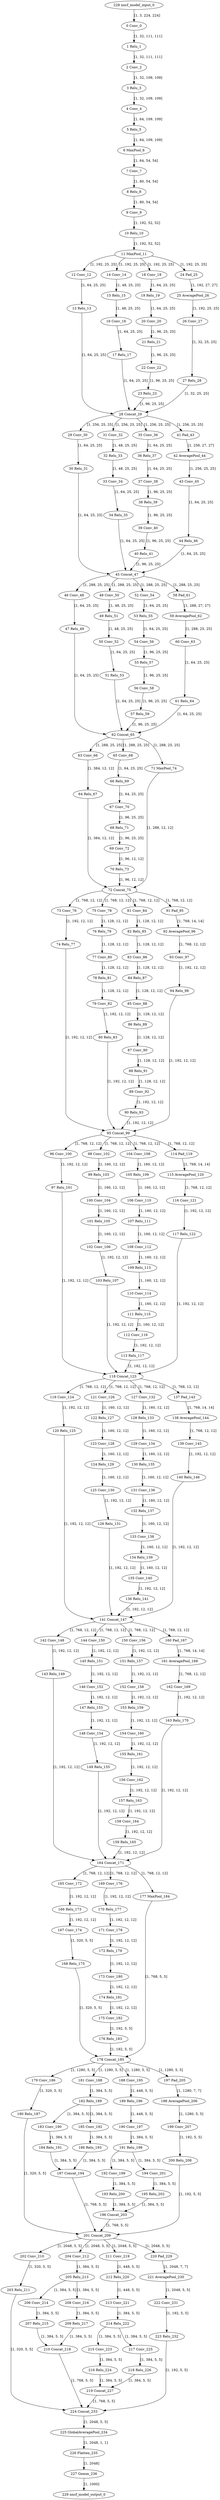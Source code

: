 strict digraph  {
"0 Conv_0" [id=0, type=Conv];
"1 Relu_1" [id=1, type=Relu];
"2 Conv_2" [id=2, type=Conv];
"3 Relu_3" [id=3, type=Relu];
"4 Conv_4" [id=4, type=Conv];
"5 Relu_5" [id=5, type=Relu];
"6 MaxPool_6" [id=6, type=MaxPool];
"7 Conv_7" [id=7, type=Conv];
"8 Relu_8" [id=8, type=Relu];
"9 Conv_9" [id=9, type=Conv];
"10 Relu_10" [id=10, type=Relu];
"11 MaxPool_11" [id=11, type=MaxPool];
"12 Conv_12" [id=12, type=Conv];
"13 Relu_13" [id=13, type=Relu];
"14 Conv_14" [id=14, type=Conv];
"15 Relu_15" [id=15, type=Relu];
"16 Conv_16" [id=16, type=Conv];
"17 Relu_17" [id=17, type=Relu];
"18 Conv_18" [id=18, type=Conv];
"19 Relu_19" [id=19, type=Relu];
"20 Conv_20" [id=20, type=Conv];
"21 Relu_21" [id=21, type=Relu];
"22 Conv_22" [id=22, type=Conv];
"23 Relu_23" [id=23, type=Relu];
"24 Pad_25" [id=24, type=Pad];
"25 AveragePool_26" [id=25, type=AveragePool];
"26 Conv_27" [id=26, type=Conv];
"27 Relu_28" [id=27, type=Relu];
"28 Concat_29" [id=28, type=Concat];
"29 Conv_30" [id=29, type=Conv];
"30 Relu_31" [id=30, type=Relu];
"31 Conv_32" [id=31, type=Conv];
"32 Relu_33" [id=32, type=Relu];
"33 Conv_34" [id=33, type=Conv];
"34 Relu_35" [id=34, type=Relu];
"35 Conv_36" [id=35, type=Conv];
"36 Relu_37" [id=36, type=Relu];
"37 Conv_38" [id=37, type=Conv];
"38 Relu_39" [id=38, type=Relu];
"39 Conv_40" [id=39, type=Conv];
"40 Relu_41" [id=40, type=Relu];
"41 Pad_43" [id=41, type=Pad];
"42 AveragePool_44" [id=42, type=AveragePool];
"43 Conv_45" [id=43, type=Conv];
"44 Relu_46" [id=44, type=Relu];
"45 Concat_47" [id=45, type=Concat];
"46 Conv_48" [id=46, type=Conv];
"47 Relu_49" [id=47, type=Relu];
"48 Conv_50" [id=48, type=Conv];
"49 Relu_51" [id=49, type=Relu];
"50 Conv_52" [id=50, type=Conv];
"51 Relu_53" [id=51, type=Relu];
"52 Conv_54" [id=52, type=Conv];
"53 Relu_55" [id=53, type=Relu];
"54 Conv_56" [id=54, type=Conv];
"55 Relu_57" [id=55, type=Relu];
"56 Conv_58" [id=56, type=Conv];
"57 Relu_59" [id=57, type=Relu];
"58 Pad_61" [id=58, type=Pad];
"59 AveragePool_62" [id=59, type=AveragePool];
"60 Conv_63" [id=60, type=Conv];
"61 Relu_64" [id=61, type=Relu];
"62 Concat_65" [id=62, type=Concat];
"63 Conv_66" [id=63, type=Conv];
"64 Relu_67" [id=64, type=Relu];
"65 Conv_68" [id=65, type=Conv];
"66 Relu_69" [id=66, type=Relu];
"67 Conv_70" [id=67, type=Conv];
"68 Relu_71" [id=68, type=Relu];
"69 Conv_72" [id=69, type=Conv];
"70 Relu_73" [id=70, type=Relu];
"71 MaxPool_74" [id=71, type=MaxPool];
"72 Concat_75" [id=72, type=Concat];
"73 Conv_76" [id=73, type=Conv];
"74 Relu_77" [id=74, type=Relu];
"75 Conv_78" [id=75, type=Conv];
"76 Relu_79" [id=76, type=Relu];
"77 Conv_80" [id=77, type=Conv];
"78 Relu_81" [id=78, type=Relu];
"79 Conv_82" [id=79, type=Conv];
"80 Relu_83" [id=80, type=Relu];
"81 Conv_84" [id=81, type=Conv];
"82 Relu_85" [id=82, type=Relu];
"83 Conv_86" [id=83, type=Conv];
"84 Relu_87" [id=84, type=Relu];
"85 Conv_88" [id=85, type=Conv];
"86 Relu_89" [id=86, type=Relu];
"87 Conv_90" [id=87, type=Conv];
"88 Relu_91" [id=88, type=Relu];
"89 Conv_92" [id=89, type=Conv];
"90 Relu_93" [id=90, type=Relu];
"91 Pad_95" [id=91, type=Pad];
"92 AveragePool_96" [id=92, type=AveragePool];
"93 Conv_97" [id=93, type=Conv];
"94 Relu_98" [id=94, type=Relu];
"95 Concat_99" [id=95, type=Concat];
"96 Conv_100" [id=96, type=Conv];
"97 Relu_101" [id=97, type=Relu];
"98 Conv_102" [id=98, type=Conv];
"99 Relu_103" [id=99, type=Relu];
"100 Conv_104" [id=100, type=Conv];
"101 Relu_105" [id=101, type=Relu];
"102 Conv_106" [id=102, type=Conv];
"103 Relu_107" [id=103, type=Relu];
"104 Conv_108" [id=104, type=Conv];
"105 Relu_109" [id=105, type=Relu];
"106 Conv_110" [id=106, type=Conv];
"107 Relu_111" [id=107, type=Relu];
"108 Conv_112" [id=108, type=Conv];
"109 Relu_113" [id=109, type=Relu];
"110 Conv_114" [id=110, type=Conv];
"111 Relu_115" [id=111, type=Relu];
"112 Conv_116" [id=112, type=Conv];
"113 Relu_117" [id=113, type=Relu];
"114 Pad_119" [id=114, type=Pad];
"115 AveragePool_120" [id=115, type=AveragePool];
"116 Conv_121" [id=116, type=Conv];
"117 Relu_122" [id=117, type=Relu];
"118 Concat_123" [id=118, type=Concat];
"119 Conv_124" [id=119, type=Conv];
"120 Relu_125" [id=120, type=Relu];
"121 Conv_126" [id=121, type=Conv];
"122 Relu_127" [id=122, type=Relu];
"123 Conv_128" [id=123, type=Conv];
"124 Relu_129" [id=124, type=Relu];
"125 Conv_130" [id=125, type=Conv];
"126 Relu_131" [id=126, type=Relu];
"127 Conv_132" [id=127, type=Conv];
"128 Relu_133" [id=128, type=Relu];
"129 Conv_134" [id=129, type=Conv];
"130 Relu_135" [id=130, type=Relu];
"131 Conv_136" [id=131, type=Conv];
"132 Relu_137" [id=132, type=Relu];
"133 Conv_138" [id=133, type=Conv];
"134 Relu_139" [id=134, type=Relu];
"135 Conv_140" [id=135, type=Conv];
"136 Relu_141" [id=136, type=Relu];
"137 Pad_143" [id=137, type=Pad];
"138 AveragePool_144" [id=138, type=AveragePool];
"139 Conv_145" [id=139, type=Conv];
"140 Relu_146" [id=140, type=Relu];
"141 Concat_147" [id=141, type=Concat];
"142 Conv_148" [id=142, type=Conv];
"143 Relu_149" [id=143, type=Relu];
"144 Conv_150" [id=144, type=Conv];
"145 Relu_151" [id=145, type=Relu];
"146 Conv_152" [id=146, type=Conv];
"147 Relu_153" [id=147, type=Relu];
"148 Conv_154" [id=148, type=Conv];
"149 Relu_155" [id=149, type=Relu];
"150 Conv_156" [id=150, type=Conv];
"151 Relu_157" [id=151, type=Relu];
"152 Conv_158" [id=152, type=Conv];
"153 Relu_159" [id=153, type=Relu];
"154 Conv_160" [id=154, type=Conv];
"155 Relu_161" [id=155, type=Relu];
"156 Conv_162" [id=156, type=Conv];
"157 Relu_163" [id=157, type=Relu];
"158 Conv_164" [id=158, type=Conv];
"159 Relu_165" [id=159, type=Relu];
"160 Pad_167" [id=160, type=Pad];
"161 AveragePool_168" [id=161, type=AveragePool];
"162 Conv_169" [id=162, type=Conv];
"163 Relu_170" [id=163, type=Relu];
"164 Concat_171" [id=164, type=Concat];
"165 Conv_172" [id=165, type=Conv];
"166 Relu_173" [id=166, type=Relu];
"167 Conv_174" [id=167, type=Conv];
"168 Relu_175" [id=168, type=Relu];
"169 Conv_176" [id=169, type=Conv];
"170 Relu_177" [id=170, type=Relu];
"171 Conv_178" [id=171, type=Conv];
"172 Relu_179" [id=172, type=Relu];
"173 Conv_180" [id=173, type=Conv];
"174 Relu_181" [id=174, type=Relu];
"175 Conv_182" [id=175, type=Conv];
"176 Relu_183" [id=176, type=Relu];
"177 MaxPool_184" [id=177, type=MaxPool];
"178 Concat_185" [id=178, type=Concat];
"179 Conv_186" [id=179, type=Conv];
"180 Relu_187" [id=180, type=Relu];
"181 Conv_188" [id=181, type=Conv];
"182 Relu_189" [id=182, type=Relu];
"183 Conv_190" [id=183, type=Conv];
"184 Relu_191" [id=184, type=Relu];
"185 Conv_192" [id=185, type=Conv];
"186 Relu_193" [id=186, type=Relu];
"187 Concat_194" [id=187, type=Concat];
"188 Conv_195" [id=188, type=Conv];
"189 Relu_196" [id=189, type=Relu];
"190 Conv_197" [id=190, type=Conv];
"191 Relu_198" [id=191, type=Relu];
"192 Conv_199" [id=192, type=Conv];
"193 Relu_200" [id=193, type=Relu];
"194 Conv_201" [id=194, type=Conv];
"195 Relu_202" [id=195, type=Relu];
"196 Concat_203" [id=196, type=Concat];
"197 Pad_205" [id=197, type=Pad];
"198 AveragePool_206" [id=198, type=AveragePool];
"199 Conv_207" [id=199, type=Conv];
"200 Relu_208" [id=200, type=Relu];
"201 Concat_209" [id=201, type=Concat];
"202 Conv_210" [id=202, type=Conv];
"203 Relu_211" [id=203, type=Relu];
"204 Conv_212" [id=204, type=Conv];
"205 Relu_213" [id=205, type=Relu];
"206 Conv_214" [id=206, type=Conv];
"207 Relu_215" [id=207, type=Relu];
"208 Conv_216" [id=208, type=Conv];
"209 Relu_217" [id=209, type=Relu];
"210 Concat_218" [id=210, type=Concat];
"211 Conv_219" [id=211, type=Conv];
"212 Relu_220" [id=212, type=Relu];
"213 Conv_221" [id=213, type=Conv];
"214 Relu_222" [id=214, type=Relu];
"215 Conv_223" [id=215, type=Conv];
"216 Relu_224" [id=216, type=Relu];
"217 Conv_225" [id=217, type=Conv];
"218 Relu_226" [id=218, type=Relu];
"219 Concat_227" [id=219, type=Concat];
"220 Pad_229" [id=220, type=Pad];
"221 AveragePool_230" [id=221, type=AveragePool];
"222 Conv_231" [id=222, type=Conv];
"223 Relu_232" [id=223, type=Relu];
"224 Concat_233" [id=224, type=Concat];
"225 GlobalAveragePool_234" [id=225, type=GlobalAveragePool];
"226 Flatten_235" [id=226, type=Flatten];
"227 Gemm_236" [id=227, type=Gemm];
"228 nncf_model_input_0" [id=228, type=nncf_model_input];
"229 nncf_model_output_0" [id=229, type=nncf_model_output];
"0 Conv_0" -> "1 Relu_1"  [label="[1, 32, 111, 111]", style=solid];
"1 Relu_1" -> "2 Conv_2"  [label="[1, 32, 111, 111]", style=solid];
"2 Conv_2" -> "3 Relu_3"  [label="[1, 32, 109, 109]", style=solid];
"3 Relu_3" -> "4 Conv_4"  [label="[1, 32, 109, 109]", style=solid];
"4 Conv_4" -> "5 Relu_5"  [label="[1, 64, 109, 109]", style=solid];
"5 Relu_5" -> "6 MaxPool_6"  [label="[1, 64, 109, 109]", style=solid];
"6 MaxPool_6" -> "7 Conv_7"  [label="[1, 64, 54, 54]", style=solid];
"7 Conv_7" -> "8 Relu_8"  [label="[1, 80, 54, 54]", style=solid];
"8 Relu_8" -> "9 Conv_9"  [label="[1, 80, 54, 54]", style=solid];
"9 Conv_9" -> "10 Relu_10"  [label="[1, 192, 52, 52]", style=solid];
"10 Relu_10" -> "11 MaxPool_11"  [label="[1, 192, 52, 52]", style=solid];
"11 MaxPool_11" -> "12 Conv_12"  [label="[1, 192, 25, 25]", style=solid];
"11 MaxPool_11" -> "14 Conv_14"  [label="[1, 192, 25, 25]", style=solid];
"11 MaxPool_11" -> "18 Conv_18"  [label="[1, 192, 25, 25]", style=solid];
"11 MaxPool_11" -> "24 Pad_25"  [label="[1, 192, 25, 25]", style=solid];
"12 Conv_12" -> "13 Relu_13"  [label="[1, 64, 25, 25]", style=solid];
"13 Relu_13" -> "28 Concat_29"  [label="[1, 64, 25, 25]", style=solid];
"14 Conv_14" -> "15 Relu_15"  [label="[1, 48, 25, 25]", style=solid];
"15 Relu_15" -> "16 Conv_16"  [label="[1, 48, 25, 25]", style=solid];
"16 Conv_16" -> "17 Relu_17"  [label="[1, 64, 25, 25]", style=solid];
"17 Relu_17" -> "28 Concat_29"  [label="[1, 64, 25, 25]", style=solid];
"18 Conv_18" -> "19 Relu_19"  [label="[1, 64, 25, 25]", style=solid];
"19 Relu_19" -> "20 Conv_20"  [label="[1, 64, 25, 25]", style=solid];
"20 Conv_20" -> "21 Relu_21"  [label="[1, 96, 25, 25]", style=solid];
"21 Relu_21" -> "22 Conv_22"  [label="[1, 96, 25, 25]", style=solid];
"22 Conv_22" -> "23 Relu_23"  [label="[1, 96, 25, 25]", style=solid];
"23 Relu_23" -> "28 Concat_29"  [label="[1, 96, 25, 25]", style=solid];
"24 Pad_25" -> "25 AveragePool_26"  [label="[1, 192, 27, 27]", style=solid];
"25 AveragePool_26" -> "26 Conv_27"  [label="[1, 192, 25, 25]", style=solid];
"26 Conv_27" -> "27 Relu_28"  [label="[1, 32, 25, 25]", style=solid];
"27 Relu_28" -> "28 Concat_29"  [label="[1, 32, 25, 25]", style=solid];
"28 Concat_29" -> "29 Conv_30"  [label="[1, 256, 25, 25]", style=solid];
"28 Concat_29" -> "31 Conv_32"  [label="[1, 256, 25, 25]", style=solid];
"28 Concat_29" -> "35 Conv_36"  [label="[1, 256, 25, 25]", style=solid];
"28 Concat_29" -> "41 Pad_43"  [label="[1, 256, 25, 25]", style=solid];
"29 Conv_30" -> "30 Relu_31"  [label="[1, 64, 25, 25]", style=solid];
"30 Relu_31" -> "45 Concat_47"  [label="[1, 64, 25, 25]", style=solid];
"31 Conv_32" -> "32 Relu_33"  [label="[1, 48, 25, 25]", style=solid];
"32 Relu_33" -> "33 Conv_34"  [label="[1, 48, 25, 25]", style=solid];
"33 Conv_34" -> "34 Relu_35"  [label="[1, 64, 25, 25]", style=solid];
"34 Relu_35" -> "45 Concat_47"  [label="[1, 64, 25, 25]", style=solid];
"35 Conv_36" -> "36 Relu_37"  [label="[1, 64, 25, 25]", style=solid];
"36 Relu_37" -> "37 Conv_38"  [label="[1, 64, 25, 25]", style=solid];
"37 Conv_38" -> "38 Relu_39"  [label="[1, 96, 25, 25]", style=solid];
"38 Relu_39" -> "39 Conv_40"  [label="[1, 96, 25, 25]", style=solid];
"39 Conv_40" -> "40 Relu_41"  [label="[1, 96, 25, 25]", style=solid];
"40 Relu_41" -> "45 Concat_47"  [label="[1, 96, 25, 25]", style=solid];
"41 Pad_43" -> "42 AveragePool_44"  [label="[1, 256, 27, 27]", style=solid];
"42 AveragePool_44" -> "43 Conv_45"  [label="[1, 256, 25, 25]", style=solid];
"43 Conv_45" -> "44 Relu_46"  [label="[1, 64, 25, 25]", style=solid];
"44 Relu_46" -> "45 Concat_47"  [label="[1, 64, 25, 25]", style=solid];
"45 Concat_47" -> "46 Conv_48"  [label="[1, 288, 25, 25]", style=solid];
"45 Concat_47" -> "48 Conv_50"  [label="[1, 288, 25, 25]", style=solid];
"45 Concat_47" -> "52 Conv_54"  [label="[1, 288, 25, 25]", style=solid];
"45 Concat_47" -> "58 Pad_61"  [label="[1, 288, 25, 25]", style=solid];
"46 Conv_48" -> "47 Relu_49"  [label="[1, 64, 25, 25]", style=solid];
"47 Relu_49" -> "62 Concat_65"  [label="[1, 64, 25, 25]", style=solid];
"48 Conv_50" -> "49 Relu_51"  [label="[1, 48, 25, 25]", style=solid];
"49 Relu_51" -> "50 Conv_52"  [label="[1, 48, 25, 25]", style=solid];
"50 Conv_52" -> "51 Relu_53"  [label="[1, 64, 25, 25]", style=solid];
"51 Relu_53" -> "62 Concat_65"  [label="[1, 64, 25, 25]", style=solid];
"52 Conv_54" -> "53 Relu_55"  [label="[1, 64, 25, 25]", style=solid];
"53 Relu_55" -> "54 Conv_56"  [label="[1, 64, 25, 25]", style=solid];
"54 Conv_56" -> "55 Relu_57"  [label="[1, 96, 25, 25]", style=solid];
"55 Relu_57" -> "56 Conv_58"  [label="[1, 96, 25, 25]", style=solid];
"56 Conv_58" -> "57 Relu_59"  [label="[1, 96, 25, 25]", style=solid];
"57 Relu_59" -> "62 Concat_65"  [label="[1, 96, 25, 25]", style=solid];
"58 Pad_61" -> "59 AveragePool_62"  [label="[1, 288, 27, 27]", style=solid];
"59 AveragePool_62" -> "60 Conv_63"  [label="[1, 288, 25, 25]", style=solid];
"60 Conv_63" -> "61 Relu_64"  [label="[1, 64, 25, 25]", style=solid];
"61 Relu_64" -> "62 Concat_65"  [label="[1, 64, 25, 25]", style=solid];
"62 Concat_65" -> "63 Conv_66"  [label="[1, 288, 25, 25]", style=solid];
"62 Concat_65" -> "65 Conv_68"  [label="[1, 288, 25, 25]", style=solid];
"62 Concat_65" -> "71 MaxPool_74"  [label="[1, 288, 25, 25]", style=solid];
"63 Conv_66" -> "64 Relu_67"  [label="[1, 384, 12, 12]", style=solid];
"64 Relu_67" -> "72 Concat_75"  [label="[1, 384, 12, 12]", style=solid];
"65 Conv_68" -> "66 Relu_69"  [label="[1, 64, 25, 25]", style=solid];
"66 Relu_69" -> "67 Conv_70"  [label="[1, 64, 25, 25]", style=solid];
"67 Conv_70" -> "68 Relu_71"  [label="[1, 96, 25, 25]", style=solid];
"68 Relu_71" -> "69 Conv_72"  [label="[1, 96, 25, 25]", style=solid];
"69 Conv_72" -> "70 Relu_73"  [label="[1, 96, 12, 12]", style=solid];
"70 Relu_73" -> "72 Concat_75"  [label="[1, 96, 12, 12]", style=solid];
"71 MaxPool_74" -> "72 Concat_75"  [label="[1, 288, 12, 12]", style=solid];
"72 Concat_75" -> "73 Conv_76"  [label="[1, 768, 12, 12]", style=solid];
"72 Concat_75" -> "75 Conv_78"  [label="[1, 768, 12, 12]", style=solid];
"72 Concat_75" -> "81 Conv_84"  [label="[1, 768, 12, 12]", style=solid];
"72 Concat_75" -> "91 Pad_95"  [label="[1, 768, 12, 12]", style=solid];
"73 Conv_76" -> "74 Relu_77"  [label="[1, 192, 12, 12]", style=solid];
"74 Relu_77" -> "95 Concat_99"  [label="[1, 192, 12, 12]", style=solid];
"75 Conv_78" -> "76 Relu_79"  [label="[1, 128, 12, 12]", style=solid];
"76 Relu_79" -> "77 Conv_80"  [label="[1, 128, 12, 12]", style=solid];
"77 Conv_80" -> "78 Relu_81"  [label="[1, 128, 12, 12]", style=solid];
"78 Relu_81" -> "79 Conv_82"  [label="[1, 128, 12, 12]", style=solid];
"79 Conv_82" -> "80 Relu_83"  [label="[1, 192, 12, 12]", style=solid];
"80 Relu_83" -> "95 Concat_99"  [label="[1, 192, 12, 12]", style=solid];
"81 Conv_84" -> "82 Relu_85"  [label="[1, 128, 12, 12]", style=solid];
"82 Relu_85" -> "83 Conv_86"  [label="[1, 128, 12, 12]", style=solid];
"83 Conv_86" -> "84 Relu_87"  [label="[1, 128, 12, 12]", style=solid];
"84 Relu_87" -> "85 Conv_88"  [label="[1, 128, 12, 12]", style=solid];
"85 Conv_88" -> "86 Relu_89"  [label="[1, 128, 12, 12]", style=solid];
"86 Relu_89" -> "87 Conv_90"  [label="[1, 128, 12, 12]", style=solid];
"87 Conv_90" -> "88 Relu_91"  [label="[1, 128, 12, 12]", style=solid];
"88 Relu_91" -> "89 Conv_92"  [label="[1, 128, 12, 12]", style=solid];
"89 Conv_92" -> "90 Relu_93"  [label="[1, 192, 12, 12]", style=solid];
"90 Relu_93" -> "95 Concat_99"  [label="[1, 192, 12, 12]", style=solid];
"91 Pad_95" -> "92 AveragePool_96"  [label="[1, 768, 14, 14]", style=solid];
"92 AveragePool_96" -> "93 Conv_97"  [label="[1, 768, 12, 12]", style=solid];
"93 Conv_97" -> "94 Relu_98"  [label="[1, 192, 12, 12]", style=solid];
"94 Relu_98" -> "95 Concat_99"  [label="[1, 192, 12, 12]", style=solid];
"95 Concat_99" -> "96 Conv_100"  [label="[1, 768, 12, 12]", style=solid];
"95 Concat_99" -> "98 Conv_102"  [label="[1, 768, 12, 12]", style=solid];
"95 Concat_99" -> "104 Conv_108"  [label="[1, 768, 12, 12]", style=solid];
"95 Concat_99" -> "114 Pad_119"  [label="[1, 768, 12, 12]", style=solid];
"96 Conv_100" -> "97 Relu_101"  [label="[1, 192, 12, 12]", style=solid];
"97 Relu_101" -> "118 Concat_123"  [label="[1, 192, 12, 12]", style=solid];
"98 Conv_102" -> "99 Relu_103"  [label="[1, 160, 12, 12]", style=solid];
"99 Relu_103" -> "100 Conv_104"  [label="[1, 160, 12, 12]", style=solid];
"100 Conv_104" -> "101 Relu_105"  [label="[1, 160, 12, 12]", style=solid];
"101 Relu_105" -> "102 Conv_106"  [label="[1, 160, 12, 12]", style=solid];
"102 Conv_106" -> "103 Relu_107"  [label="[1, 192, 12, 12]", style=solid];
"103 Relu_107" -> "118 Concat_123"  [label="[1, 192, 12, 12]", style=solid];
"104 Conv_108" -> "105 Relu_109"  [label="[1, 160, 12, 12]", style=solid];
"105 Relu_109" -> "106 Conv_110"  [label="[1, 160, 12, 12]", style=solid];
"106 Conv_110" -> "107 Relu_111"  [label="[1, 160, 12, 12]", style=solid];
"107 Relu_111" -> "108 Conv_112"  [label="[1, 160, 12, 12]", style=solid];
"108 Conv_112" -> "109 Relu_113"  [label="[1, 160, 12, 12]", style=solid];
"109 Relu_113" -> "110 Conv_114"  [label="[1, 160, 12, 12]", style=solid];
"110 Conv_114" -> "111 Relu_115"  [label="[1, 160, 12, 12]", style=solid];
"111 Relu_115" -> "112 Conv_116"  [label="[1, 160, 12, 12]", style=solid];
"112 Conv_116" -> "113 Relu_117"  [label="[1, 192, 12, 12]", style=solid];
"113 Relu_117" -> "118 Concat_123"  [label="[1, 192, 12, 12]", style=solid];
"114 Pad_119" -> "115 AveragePool_120"  [label="[1, 768, 14, 14]", style=solid];
"115 AveragePool_120" -> "116 Conv_121"  [label="[1, 768, 12, 12]", style=solid];
"116 Conv_121" -> "117 Relu_122"  [label="[1, 192, 12, 12]", style=solid];
"117 Relu_122" -> "118 Concat_123"  [label="[1, 192, 12, 12]", style=solid];
"118 Concat_123" -> "119 Conv_124"  [label="[1, 768, 12, 12]", style=solid];
"118 Concat_123" -> "121 Conv_126"  [label="[1, 768, 12, 12]", style=solid];
"118 Concat_123" -> "127 Conv_132"  [label="[1, 768, 12, 12]", style=solid];
"118 Concat_123" -> "137 Pad_143"  [label="[1, 768, 12, 12]", style=solid];
"119 Conv_124" -> "120 Relu_125"  [label="[1, 192, 12, 12]", style=solid];
"120 Relu_125" -> "141 Concat_147"  [label="[1, 192, 12, 12]", style=solid];
"121 Conv_126" -> "122 Relu_127"  [label="[1, 160, 12, 12]", style=solid];
"122 Relu_127" -> "123 Conv_128"  [label="[1, 160, 12, 12]", style=solid];
"123 Conv_128" -> "124 Relu_129"  [label="[1, 160, 12, 12]", style=solid];
"124 Relu_129" -> "125 Conv_130"  [label="[1, 160, 12, 12]", style=solid];
"125 Conv_130" -> "126 Relu_131"  [label="[1, 192, 12, 12]", style=solid];
"126 Relu_131" -> "141 Concat_147"  [label="[1, 192, 12, 12]", style=solid];
"127 Conv_132" -> "128 Relu_133"  [label="[1, 160, 12, 12]", style=solid];
"128 Relu_133" -> "129 Conv_134"  [label="[1, 160, 12, 12]", style=solid];
"129 Conv_134" -> "130 Relu_135"  [label="[1, 160, 12, 12]", style=solid];
"130 Relu_135" -> "131 Conv_136"  [label="[1, 160, 12, 12]", style=solid];
"131 Conv_136" -> "132 Relu_137"  [label="[1, 160, 12, 12]", style=solid];
"132 Relu_137" -> "133 Conv_138"  [label="[1, 160, 12, 12]", style=solid];
"133 Conv_138" -> "134 Relu_139"  [label="[1, 160, 12, 12]", style=solid];
"134 Relu_139" -> "135 Conv_140"  [label="[1, 160, 12, 12]", style=solid];
"135 Conv_140" -> "136 Relu_141"  [label="[1, 192, 12, 12]", style=solid];
"136 Relu_141" -> "141 Concat_147"  [label="[1, 192, 12, 12]", style=solid];
"137 Pad_143" -> "138 AveragePool_144"  [label="[1, 768, 14, 14]", style=solid];
"138 AveragePool_144" -> "139 Conv_145"  [label="[1, 768, 12, 12]", style=solid];
"139 Conv_145" -> "140 Relu_146"  [label="[1, 192, 12, 12]", style=solid];
"140 Relu_146" -> "141 Concat_147"  [label="[1, 192, 12, 12]", style=solid];
"141 Concat_147" -> "142 Conv_148"  [label="[1, 768, 12, 12]", style=solid];
"141 Concat_147" -> "144 Conv_150"  [label="[1, 768, 12, 12]", style=solid];
"141 Concat_147" -> "150 Conv_156"  [label="[1, 768, 12, 12]", style=solid];
"141 Concat_147" -> "160 Pad_167"  [label="[1, 768, 12, 12]", style=solid];
"142 Conv_148" -> "143 Relu_149"  [label="[1, 192, 12, 12]", style=solid];
"143 Relu_149" -> "164 Concat_171"  [label="[1, 192, 12, 12]", style=solid];
"144 Conv_150" -> "145 Relu_151"  [label="[1, 192, 12, 12]", style=solid];
"145 Relu_151" -> "146 Conv_152"  [label="[1, 192, 12, 12]", style=solid];
"146 Conv_152" -> "147 Relu_153"  [label="[1, 192, 12, 12]", style=solid];
"147 Relu_153" -> "148 Conv_154"  [label="[1, 192, 12, 12]", style=solid];
"148 Conv_154" -> "149 Relu_155"  [label="[1, 192, 12, 12]", style=solid];
"149 Relu_155" -> "164 Concat_171"  [label="[1, 192, 12, 12]", style=solid];
"150 Conv_156" -> "151 Relu_157"  [label="[1, 192, 12, 12]", style=solid];
"151 Relu_157" -> "152 Conv_158"  [label="[1, 192, 12, 12]", style=solid];
"152 Conv_158" -> "153 Relu_159"  [label="[1, 192, 12, 12]", style=solid];
"153 Relu_159" -> "154 Conv_160"  [label="[1, 192, 12, 12]", style=solid];
"154 Conv_160" -> "155 Relu_161"  [label="[1, 192, 12, 12]", style=solid];
"155 Relu_161" -> "156 Conv_162"  [label="[1, 192, 12, 12]", style=solid];
"156 Conv_162" -> "157 Relu_163"  [label="[1, 192, 12, 12]", style=solid];
"157 Relu_163" -> "158 Conv_164"  [label="[1, 192, 12, 12]", style=solid];
"158 Conv_164" -> "159 Relu_165"  [label="[1, 192, 12, 12]", style=solid];
"159 Relu_165" -> "164 Concat_171"  [label="[1, 192, 12, 12]", style=solid];
"160 Pad_167" -> "161 AveragePool_168"  [label="[1, 768, 14, 14]", style=solid];
"161 AveragePool_168" -> "162 Conv_169"  [label="[1, 768, 12, 12]", style=solid];
"162 Conv_169" -> "163 Relu_170"  [label="[1, 192, 12, 12]", style=solid];
"163 Relu_170" -> "164 Concat_171"  [label="[1, 192, 12, 12]", style=solid];
"164 Concat_171" -> "165 Conv_172"  [label="[1, 768, 12, 12]", style=solid];
"164 Concat_171" -> "169 Conv_176"  [label="[1, 768, 12, 12]", style=solid];
"164 Concat_171" -> "177 MaxPool_184"  [label="[1, 768, 12, 12]", style=solid];
"165 Conv_172" -> "166 Relu_173"  [label="[1, 192, 12, 12]", style=solid];
"166 Relu_173" -> "167 Conv_174"  [label="[1, 192, 12, 12]", style=solid];
"167 Conv_174" -> "168 Relu_175"  [label="[1, 320, 5, 5]", style=solid];
"168 Relu_175" -> "178 Concat_185"  [label="[1, 320, 5, 5]", style=solid];
"169 Conv_176" -> "170 Relu_177"  [label="[1, 192, 12, 12]", style=solid];
"170 Relu_177" -> "171 Conv_178"  [label="[1, 192, 12, 12]", style=solid];
"171 Conv_178" -> "172 Relu_179"  [label="[1, 192, 12, 12]", style=solid];
"172 Relu_179" -> "173 Conv_180"  [label="[1, 192, 12, 12]", style=solid];
"173 Conv_180" -> "174 Relu_181"  [label="[1, 192, 12, 12]", style=solid];
"174 Relu_181" -> "175 Conv_182"  [label="[1, 192, 12, 12]", style=solid];
"175 Conv_182" -> "176 Relu_183"  [label="[1, 192, 5, 5]", style=solid];
"176 Relu_183" -> "178 Concat_185"  [label="[1, 192, 5, 5]", style=solid];
"177 MaxPool_184" -> "178 Concat_185"  [label="[1, 768, 5, 5]", style=solid];
"178 Concat_185" -> "179 Conv_186"  [label="[1, 1280, 5, 5]", style=solid];
"178 Concat_185" -> "181 Conv_188"  [label="[1, 1280, 5, 5]", style=solid];
"178 Concat_185" -> "188 Conv_195"  [label="[1, 1280, 5, 5]", style=solid];
"178 Concat_185" -> "197 Pad_205"  [label="[1, 1280, 5, 5]", style=solid];
"179 Conv_186" -> "180 Relu_187"  [label="[1, 320, 5, 5]", style=solid];
"180 Relu_187" -> "201 Concat_209"  [label="[1, 320, 5, 5]", style=solid];
"181 Conv_188" -> "182 Relu_189"  [label="[1, 384, 5, 5]", style=solid];
"182 Relu_189" -> "183 Conv_190"  [label="[1, 384, 5, 5]", style=solid];
"182 Relu_189" -> "185 Conv_192"  [label="[1, 384, 5, 5]", style=solid];
"183 Conv_190" -> "184 Relu_191"  [label="[1, 384, 5, 5]", style=solid];
"184 Relu_191" -> "187 Concat_194"  [label="[1, 384, 5, 5]", style=solid];
"185 Conv_192" -> "186 Relu_193"  [label="[1, 384, 5, 5]", style=solid];
"186 Relu_193" -> "187 Concat_194"  [label="[1, 384, 5, 5]", style=solid];
"187 Concat_194" -> "201 Concat_209"  [label="[1, 768, 5, 5]", style=solid];
"188 Conv_195" -> "189 Relu_196"  [label="[1, 448, 5, 5]", style=solid];
"189 Relu_196" -> "190 Conv_197"  [label="[1, 448, 5, 5]", style=solid];
"190 Conv_197" -> "191 Relu_198"  [label="[1, 384, 5, 5]", style=solid];
"191 Relu_198" -> "192 Conv_199"  [label="[1, 384, 5, 5]", style=solid];
"191 Relu_198" -> "194 Conv_201"  [label="[1, 384, 5, 5]", style=solid];
"192 Conv_199" -> "193 Relu_200"  [label="[1, 384, 5, 5]", style=solid];
"193 Relu_200" -> "196 Concat_203"  [label="[1, 384, 5, 5]", style=solid];
"194 Conv_201" -> "195 Relu_202"  [label="[1, 384, 5, 5]", style=solid];
"195 Relu_202" -> "196 Concat_203"  [label="[1, 384, 5, 5]", style=solid];
"196 Concat_203" -> "201 Concat_209"  [label="[1, 768, 5, 5]", style=solid];
"197 Pad_205" -> "198 AveragePool_206"  [label="[1, 1280, 7, 7]", style=solid];
"198 AveragePool_206" -> "199 Conv_207"  [label="[1, 1280, 5, 5]", style=solid];
"199 Conv_207" -> "200 Relu_208"  [label="[1, 192, 5, 5]", style=solid];
"200 Relu_208" -> "201 Concat_209"  [label="[1, 192, 5, 5]", style=solid];
"201 Concat_209" -> "202 Conv_210"  [label="[1, 2048, 5, 5]", style=solid];
"201 Concat_209" -> "204 Conv_212"  [label="[1, 2048, 5, 5]", style=solid];
"201 Concat_209" -> "211 Conv_219"  [label="[1, 2048, 5, 5]", style=solid];
"201 Concat_209" -> "220 Pad_229"  [label="[1, 2048, 5, 5]", style=solid];
"202 Conv_210" -> "203 Relu_211"  [label="[1, 320, 5, 5]", style=solid];
"203 Relu_211" -> "224 Concat_233"  [label="[1, 320, 5, 5]", style=solid];
"204 Conv_212" -> "205 Relu_213"  [label="[1, 384, 5, 5]", style=solid];
"205 Relu_213" -> "206 Conv_214"  [label="[1, 384, 5, 5]", style=solid];
"205 Relu_213" -> "208 Conv_216"  [label="[1, 384, 5, 5]", style=solid];
"206 Conv_214" -> "207 Relu_215"  [label="[1, 384, 5, 5]", style=solid];
"207 Relu_215" -> "210 Concat_218"  [label="[1, 384, 5, 5]", style=solid];
"208 Conv_216" -> "209 Relu_217"  [label="[1, 384, 5, 5]", style=solid];
"209 Relu_217" -> "210 Concat_218"  [label="[1, 384, 5, 5]", style=solid];
"210 Concat_218" -> "224 Concat_233"  [label="[1, 768, 5, 5]", style=solid];
"211 Conv_219" -> "212 Relu_220"  [label="[1, 448, 5, 5]", style=solid];
"212 Relu_220" -> "213 Conv_221"  [label="[1, 448, 5, 5]", style=solid];
"213 Conv_221" -> "214 Relu_222"  [label="[1, 384, 5, 5]", style=solid];
"214 Relu_222" -> "215 Conv_223"  [label="[1, 384, 5, 5]", style=solid];
"214 Relu_222" -> "217 Conv_225"  [label="[1, 384, 5, 5]", style=solid];
"215 Conv_223" -> "216 Relu_224"  [label="[1, 384, 5, 5]", style=solid];
"216 Relu_224" -> "219 Concat_227"  [label="[1, 384, 5, 5]", style=solid];
"217 Conv_225" -> "218 Relu_226"  [label="[1, 384, 5, 5]", style=solid];
"218 Relu_226" -> "219 Concat_227"  [label="[1, 384, 5, 5]", style=solid];
"219 Concat_227" -> "224 Concat_233"  [label="[1, 768, 5, 5]", style=solid];
"220 Pad_229" -> "221 AveragePool_230"  [label="[1, 2048, 7, 7]", style=solid];
"221 AveragePool_230" -> "222 Conv_231"  [label="[1, 2048, 5, 5]", style=solid];
"222 Conv_231" -> "223 Relu_232"  [label="[1, 192, 5, 5]", style=solid];
"223 Relu_232" -> "224 Concat_233"  [label="[1, 192, 5, 5]", style=solid];
"224 Concat_233" -> "225 GlobalAveragePool_234"  [label="[1, 2048, 5, 5]", style=solid];
"225 GlobalAveragePool_234" -> "226 Flatten_235"  [label="[1, 2048, 1, 1]", style=solid];
"226 Flatten_235" -> "227 Gemm_236"  [label="[1, 2048]", style=solid];
"227 Gemm_236" -> "229 nncf_model_output_0"  [label="[1, 1000]", style=solid];
"228 nncf_model_input_0" -> "0 Conv_0"  [label="[1, 3, 224, 224]", style=solid];
}

